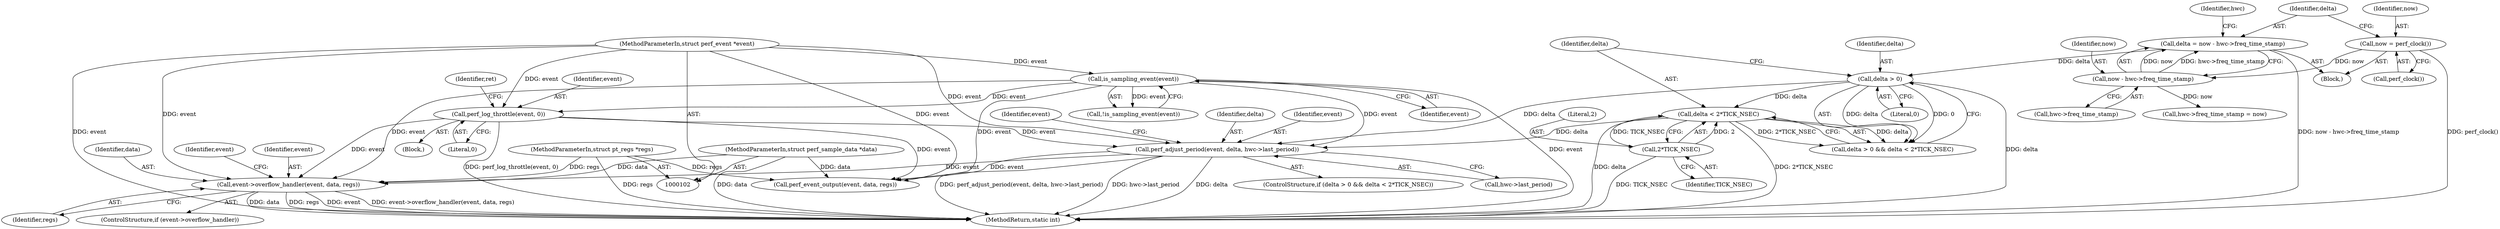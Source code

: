 digraph "0_linux_a8b0ca17b80e92faab46ee7179ba9e99ccb61233_53@pointer" {
"1000237" [label="(Call,event->overflow_handler(event, data, regs))"];
"1000150" [label="(Call,perf_log_throttle(event, 0))"];
"1000130" [label="(Call,is_sampling_event(event))"];
"1000103" [label="(MethodParameterIn,struct perf_event *event)"];
"1000195" [label="(Call,perf_adjust_period(event, delta, hwc->last_period))"];
"1000187" [label="(Call,delta > 0)"];
"1000173" [label="(Call,delta = now - hwc->freq_time_stamp)"];
"1000175" [label="(Call,now - hwc->freq_time_stamp)"];
"1000169" [label="(Call,now = perf_clock())"];
"1000190" [label="(Call,delta < 2*TICK_NSEC)"];
"1000192" [label="(Call,2*TICK_NSEC)"];
"1000105" [label="(MethodParameterIn,struct perf_sample_data *data)"];
"1000106" [label="(MethodParameterIn,struct pt_regs *regs)"];
"1000187" [label="(Call,delta > 0)"];
"1000249" [label="(Identifier,event)"];
"1000130" [label="(Call,is_sampling_event(event))"];
"1000105" [label="(MethodParameterIn,struct perf_sample_data *data)"];
"1000203" [label="(Identifier,event)"];
"1000242" [label="(Call,perf_event_output(event, data, regs))"];
"1000131" [label="(Identifier,event)"];
"1000192" [label="(Call,2*TICK_NSEC)"];
"1000185" [label="(ControlStructure,if (delta > 0 && delta < 2*TICK_NSEC))"];
"1000240" [label="(Identifier,regs)"];
"1000193" [label="(Literal,2)"];
"1000186" [label="(Call,delta > 0 && delta < 2*TICK_NSEC)"];
"1000189" [label="(Literal,0)"];
"1000233" [label="(ControlStructure,if (event->overflow_handler))"];
"1000237" [label="(Call,event->overflow_handler(event, data, regs))"];
"1000170" [label="(Identifier,now)"];
"1000150" [label="(Call,perf_log_throttle(event, 0))"];
"1000175" [label="(Call,now - hwc->freq_time_stamp)"];
"1000197" [label="(Identifier,delta)"];
"1000144" [label="(Block,)"];
"1000176" [label="(Identifier,now)"];
"1000177" [label="(Call,hwc->freq_time_stamp)"];
"1000152" [label="(Literal,0)"];
"1000180" [label="(Call,hwc->freq_time_stamp = now)"];
"1000190" [label="(Call,delta < 2*TICK_NSEC)"];
"1000194" [label="(Identifier,TICK_NSEC)"];
"1000167" [label="(Block,)"];
"1000198" [label="(Call,hwc->last_period)"];
"1000195" [label="(Call,perf_adjust_period(event, delta, hwc->last_period))"];
"1000196" [label="(Identifier,event)"];
"1000174" [label="(Identifier,delta)"];
"1000188" [label="(Identifier,delta)"];
"1000106" [label="(MethodParameterIn,struct pt_regs *regs)"];
"1000267" [label="(MethodReturn,static int)"];
"1000169" [label="(Call,now = perf_clock())"];
"1000238" [label="(Identifier,event)"];
"1000191" [label="(Identifier,delta)"];
"1000103" [label="(MethodParameterIn,struct perf_event *event)"];
"1000171" [label="(Call,perf_clock())"];
"1000173" [label="(Call,delta = now - hwc->freq_time_stamp)"];
"1000239" [label="(Identifier,data)"];
"1000151" [label="(Identifier,event)"];
"1000129" [label="(Call,!is_sampling_event(event))"];
"1000154" [label="(Identifier,ret)"];
"1000182" [label="(Identifier,hwc)"];
"1000237" -> "1000233"  [label="AST: "];
"1000237" -> "1000240"  [label="CFG: "];
"1000238" -> "1000237"  [label="AST: "];
"1000239" -> "1000237"  [label="AST: "];
"1000240" -> "1000237"  [label="AST: "];
"1000249" -> "1000237"  [label="CFG: "];
"1000237" -> "1000267"  [label="DDG: event->overflow_handler(event, data, regs)"];
"1000237" -> "1000267"  [label="DDG: data"];
"1000237" -> "1000267"  [label="DDG: regs"];
"1000237" -> "1000267"  [label="DDG: event"];
"1000150" -> "1000237"  [label="DDG: event"];
"1000195" -> "1000237"  [label="DDG: event"];
"1000130" -> "1000237"  [label="DDG: event"];
"1000103" -> "1000237"  [label="DDG: event"];
"1000105" -> "1000237"  [label="DDG: data"];
"1000106" -> "1000237"  [label="DDG: regs"];
"1000150" -> "1000144"  [label="AST: "];
"1000150" -> "1000152"  [label="CFG: "];
"1000151" -> "1000150"  [label="AST: "];
"1000152" -> "1000150"  [label="AST: "];
"1000154" -> "1000150"  [label="CFG: "];
"1000150" -> "1000267"  [label="DDG: perf_log_throttle(event, 0)"];
"1000130" -> "1000150"  [label="DDG: event"];
"1000103" -> "1000150"  [label="DDG: event"];
"1000150" -> "1000195"  [label="DDG: event"];
"1000150" -> "1000242"  [label="DDG: event"];
"1000130" -> "1000129"  [label="AST: "];
"1000130" -> "1000131"  [label="CFG: "];
"1000131" -> "1000130"  [label="AST: "];
"1000129" -> "1000130"  [label="CFG: "];
"1000130" -> "1000267"  [label="DDG: event"];
"1000130" -> "1000129"  [label="DDG: event"];
"1000103" -> "1000130"  [label="DDG: event"];
"1000130" -> "1000195"  [label="DDG: event"];
"1000130" -> "1000242"  [label="DDG: event"];
"1000103" -> "1000102"  [label="AST: "];
"1000103" -> "1000267"  [label="DDG: event"];
"1000103" -> "1000195"  [label="DDG: event"];
"1000103" -> "1000242"  [label="DDG: event"];
"1000195" -> "1000185"  [label="AST: "];
"1000195" -> "1000198"  [label="CFG: "];
"1000196" -> "1000195"  [label="AST: "];
"1000197" -> "1000195"  [label="AST: "];
"1000198" -> "1000195"  [label="AST: "];
"1000203" -> "1000195"  [label="CFG: "];
"1000195" -> "1000267"  [label="DDG: delta"];
"1000195" -> "1000267"  [label="DDG: perf_adjust_period(event, delta, hwc->last_period)"];
"1000195" -> "1000267"  [label="DDG: hwc->last_period"];
"1000187" -> "1000195"  [label="DDG: delta"];
"1000190" -> "1000195"  [label="DDG: delta"];
"1000195" -> "1000242"  [label="DDG: event"];
"1000187" -> "1000186"  [label="AST: "];
"1000187" -> "1000189"  [label="CFG: "];
"1000188" -> "1000187"  [label="AST: "];
"1000189" -> "1000187"  [label="AST: "];
"1000191" -> "1000187"  [label="CFG: "];
"1000186" -> "1000187"  [label="CFG: "];
"1000187" -> "1000267"  [label="DDG: delta"];
"1000187" -> "1000186"  [label="DDG: delta"];
"1000187" -> "1000186"  [label="DDG: 0"];
"1000173" -> "1000187"  [label="DDG: delta"];
"1000187" -> "1000190"  [label="DDG: delta"];
"1000173" -> "1000167"  [label="AST: "];
"1000173" -> "1000175"  [label="CFG: "];
"1000174" -> "1000173"  [label="AST: "];
"1000175" -> "1000173"  [label="AST: "];
"1000182" -> "1000173"  [label="CFG: "];
"1000173" -> "1000267"  [label="DDG: now - hwc->freq_time_stamp"];
"1000175" -> "1000173"  [label="DDG: now"];
"1000175" -> "1000173"  [label="DDG: hwc->freq_time_stamp"];
"1000175" -> "1000177"  [label="CFG: "];
"1000176" -> "1000175"  [label="AST: "];
"1000177" -> "1000175"  [label="AST: "];
"1000169" -> "1000175"  [label="DDG: now"];
"1000175" -> "1000180"  [label="DDG: now"];
"1000169" -> "1000167"  [label="AST: "];
"1000169" -> "1000171"  [label="CFG: "];
"1000170" -> "1000169"  [label="AST: "];
"1000171" -> "1000169"  [label="AST: "];
"1000174" -> "1000169"  [label="CFG: "];
"1000169" -> "1000267"  [label="DDG: perf_clock()"];
"1000190" -> "1000186"  [label="AST: "];
"1000190" -> "1000192"  [label="CFG: "];
"1000191" -> "1000190"  [label="AST: "];
"1000192" -> "1000190"  [label="AST: "];
"1000186" -> "1000190"  [label="CFG: "];
"1000190" -> "1000267"  [label="DDG: delta"];
"1000190" -> "1000267"  [label="DDG: 2*TICK_NSEC"];
"1000190" -> "1000186"  [label="DDG: delta"];
"1000190" -> "1000186"  [label="DDG: 2*TICK_NSEC"];
"1000192" -> "1000190"  [label="DDG: 2"];
"1000192" -> "1000190"  [label="DDG: TICK_NSEC"];
"1000192" -> "1000194"  [label="CFG: "];
"1000193" -> "1000192"  [label="AST: "];
"1000194" -> "1000192"  [label="AST: "];
"1000192" -> "1000267"  [label="DDG: TICK_NSEC"];
"1000105" -> "1000102"  [label="AST: "];
"1000105" -> "1000267"  [label="DDG: data"];
"1000105" -> "1000242"  [label="DDG: data"];
"1000106" -> "1000102"  [label="AST: "];
"1000106" -> "1000267"  [label="DDG: regs"];
"1000106" -> "1000242"  [label="DDG: regs"];
}
